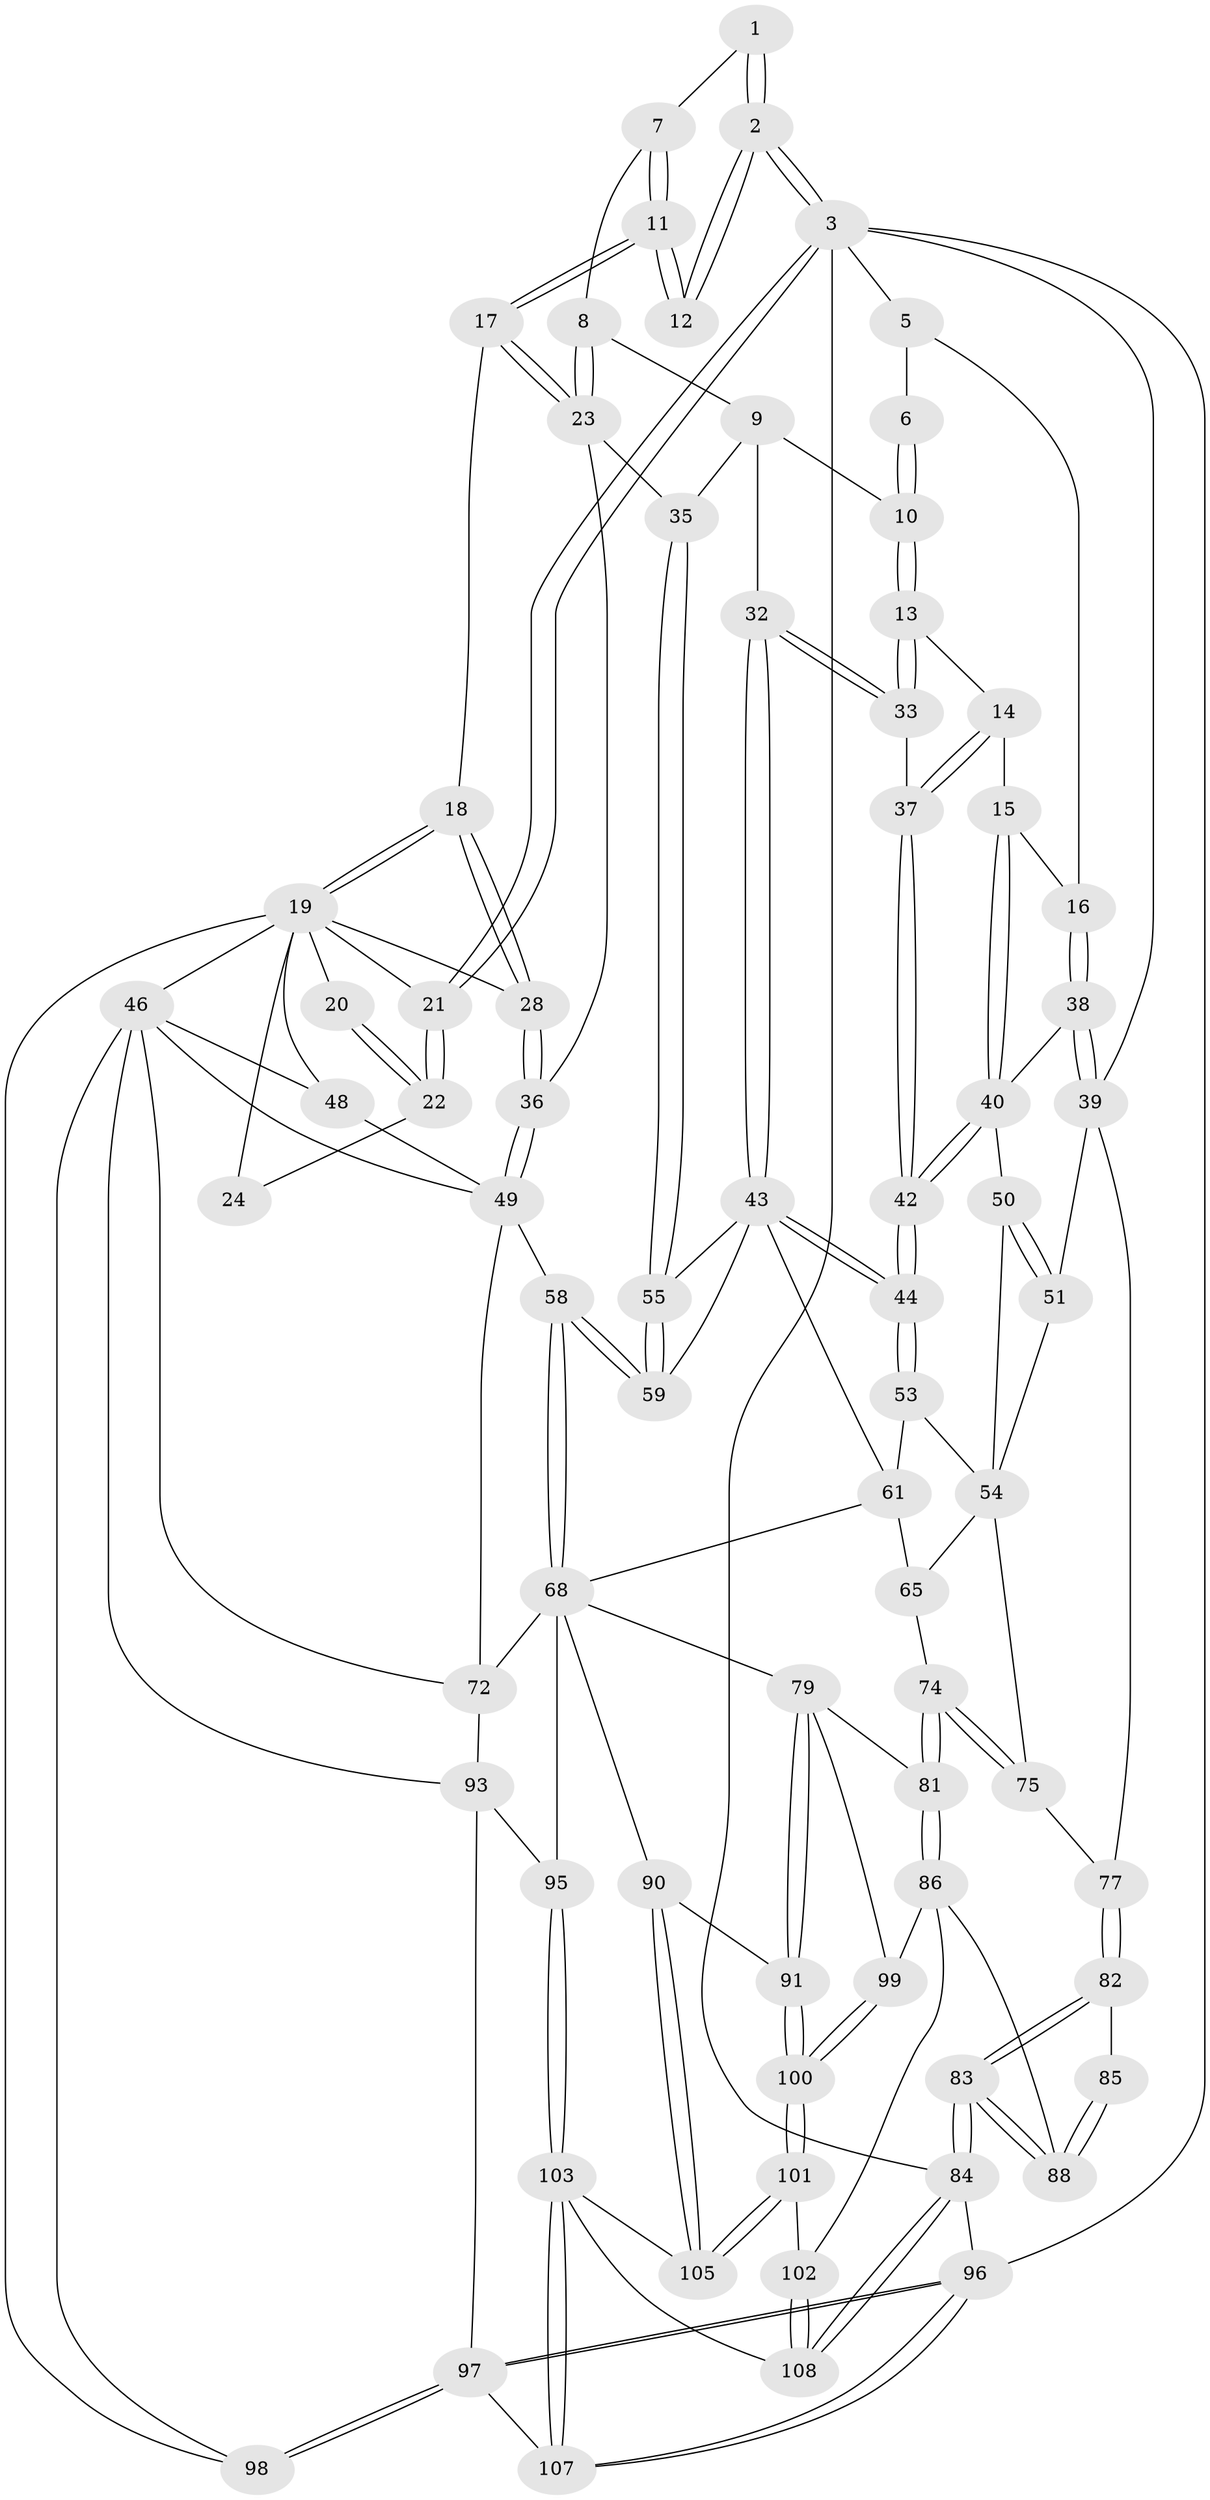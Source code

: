 // original degree distribution, {3: 0.037037037037037035, 6: 0.2222222222222222, 4: 0.2037037037037037, 5: 0.5370370370370371}
// Generated by graph-tools (version 1.1) at 2025/21/03/04/25 18:21:13]
// undirected, 75 vertices, 181 edges
graph export_dot {
graph [start="1"]
  node [color=gray90,style=filled];
  1 [pos="+0.461486651056121+0"];
  2 [pos="+1+0"];
  3 [pos="+1+0",super="+4"];
  5 [pos="+0+0"];
  6 [pos="+0.34810728337685887+0"];
  7 [pos="+0.556726662111248+0.06401043816035154"];
  8 [pos="+0.49442797451918874+0.1970865130235216"];
  9 [pos="+0.37860533356396003+0.22046860196784077",super="+31"];
  10 [pos="+0.29366334330359956+0.1500508988920163"];
  11 [pos="+0.6650007212945264+0.1658705382746966"];
  12 [pos="+0.9810028293604539+0"];
  13 [pos="+0.2399876498302128+0.1914264841414383"];
  14 [pos="+0.19943881858849744+0.21697088448331547"];
  15 [pos="+0.18252248480480562+0.22187793408305084"];
  16 [pos="+0.1705852499784553+0.2225115197989454"];
  17 [pos="+0.6752969675905466+0.22405076472869206"];
  18 [pos="+0.7320704525261493+0.2439548512530505"];
  19 [pos="+0.857014134951228+0.19382342351217227",super="+25"];
  20 [pos="+0.9451348136241893+0"];
  21 [pos="+1+0.35794656573173395"];
  22 [pos="+0.9735854382765957+0.26435729306601113"];
  23 [pos="+0.6110905554836783+0.28022094250835117",super="+34"];
  24 [pos="+0.9606014547716634+0.262376461804557"];
  28 [pos="+0.7405167358074026+0.2609390093130604"];
  32 [pos="+0.3583334646906606+0.38954028203188457"];
  33 [pos="+0.3151644288444545+0.350377695381517"];
  35 [pos="+0.5280512959897629+0.3618921650703321"];
  36 [pos="+0.704102843097276+0.4326936770538353"];
  37 [pos="+0.2505075904951826+0.34729490120600903"];
  38 [pos="+0.024285400813834696+0.262593138911537"];
  39 [pos="+0+0.2950054928601559",super="+52"];
  40 [pos="+0.17853190631326474+0.40003052163849695",super="+41"];
  42 [pos="+0.265288079396526+0.4347685186122824"];
  43 [pos="+0.36022747259067717+0.4097157317067322",super="+56"];
  44 [pos="+0.27577539775841026+0.44788630935159535"];
  46 [pos="+0.9931048415917908+0.5823971211048455",super="+92+47"];
  48 [pos="+0.80964381205491+0.37889543637547857"];
  49 [pos="+0.7191017992266233+0.4691441042123808",super="+57"];
  50 [pos="+0.1221665309627252+0.4630848661747312"];
  51 [pos="+0.05649910560617883+0.5127868937816218"];
  53 [pos="+0.2752980792662552+0.4495366190906219"];
  54 [pos="+0.24745531925672046+0.4746878580548166",super="+63"];
  55 [pos="+0.5104703099706586+0.42583550149289207"];
  58 [pos="+0.5920507701198569+0.5532492197895205"];
  59 [pos="+0.5312094194790279+0.48121920972275756"];
  61 [pos="+0.36550328521909337+0.5678392059621028",super="+62+70"];
  65 [pos="+0.2646507022551917+0.5945071071171486",super="+71"];
  68 [pos="+0.5687904696034065+0.5948345839060386",super="+73+69"];
  72 [pos="+0.6550625913750648+0.7261495521784603",super="+78"];
  74 [pos="+0.20278975420172723+0.7362325811058834"];
  75 [pos="+0.16676820801015632+0.6766648366908197",super="+76"];
  77 [pos="+0+0.49492811311444146"];
  79 [pos="+0.41552452774002746+0.8258162664964979",super="+80"];
  81 [pos="+0.2062516448695356+0.7505954193651103"];
  82 [pos="+0+0.5325851819414635"];
  83 [pos="+0+1"];
  84 [pos="+0+1"];
  85 [pos="+0.05471658736245429+0.7230152440985189"];
  86 [pos="+0.17532065161381896+0.8070573458931762",super="+87"];
  88 [pos="+0+1"];
  90 [pos="+0.4964694009508986+0.8782506041602556"];
  91 [pos="+0.4183640287187646+0.8302518592204875"];
  93 [pos="+0.8002666585843531+0.8705152248825453",super="+94"];
  95 [pos="+0.69697256702966+0.8711886815681606"];
  96 [pos="+1+1"];
  97 [pos="+1+1",super="+106"];
  98 [pos="+1+0.7907345867901605"];
  99 [pos="+0.24453295945591033+0.9012306585214627"];
  100 [pos="+0.2713157020307507+0.9603422788695929"];
  101 [pos="+0.26780372190023655+0.9686402207317237"];
  102 [pos="+0.26154667126083003+0.9792262812563094"];
  103 [pos="+0.6209267314858977+1",super="+104"];
  105 [pos="+0.49227449225772374+1"];
  107 [pos="+0.9006464743786532+1"];
  108 [pos="+0.26442655053904907+1"];
  1 -- 2;
  1 -- 2;
  1 -- 7;
  2 -- 3;
  2 -- 3;
  2 -- 12;
  2 -- 12;
  3 -- 21;
  3 -- 21;
  3 -- 96;
  3 -- 84;
  3 -- 5;
  3 -- 39;
  5 -- 6;
  5 -- 16;
  6 -- 10;
  6 -- 10;
  7 -- 8;
  7 -- 11;
  7 -- 11;
  8 -- 9;
  8 -- 23;
  8 -- 23;
  9 -- 10;
  9 -- 32;
  9 -- 35;
  10 -- 13;
  10 -- 13;
  11 -- 12;
  11 -- 12;
  11 -- 17;
  11 -- 17;
  13 -- 14;
  13 -- 33;
  13 -- 33;
  14 -- 15;
  14 -- 37;
  14 -- 37;
  15 -- 16;
  15 -- 40;
  15 -- 40;
  16 -- 38;
  16 -- 38;
  17 -- 18;
  17 -- 23;
  17 -- 23;
  18 -- 19;
  18 -- 19;
  18 -- 28;
  18 -- 28;
  19 -- 20;
  19 -- 48;
  19 -- 98;
  19 -- 21;
  19 -- 24 [weight=2];
  19 -- 28;
  19 -- 46;
  20 -- 22;
  20 -- 22;
  21 -- 22;
  21 -- 22;
  22 -- 24;
  23 -- 35;
  23 -- 36;
  28 -- 36;
  28 -- 36;
  32 -- 33;
  32 -- 33;
  32 -- 43;
  32 -- 43;
  33 -- 37;
  35 -- 55;
  35 -- 55;
  36 -- 49;
  36 -- 49;
  37 -- 42;
  37 -- 42;
  38 -- 39;
  38 -- 39;
  38 -- 40;
  39 -- 51;
  39 -- 77;
  40 -- 42;
  40 -- 42;
  40 -- 50;
  42 -- 44;
  42 -- 44;
  43 -- 44;
  43 -- 44;
  43 -- 59;
  43 -- 61;
  43 -- 55;
  44 -- 53;
  44 -- 53;
  46 -- 98;
  46 -- 93;
  46 -- 48;
  46 -- 49;
  46 -- 72;
  48 -- 49;
  49 -- 72;
  49 -- 58;
  50 -- 51;
  50 -- 51;
  50 -- 54;
  51 -- 54;
  53 -- 54;
  53 -- 61;
  54 -- 65;
  54 -- 75;
  55 -- 59;
  55 -- 59;
  58 -- 59;
  58 -- 59;
  58 -- 68;
  58 -- 68;
  61 -- 65 [weight=2];
  61 -- 68;
  65 -- 74;
  68 -- 72;
  68 -- 90;
  68 -- 95;
  68 -- 79;
  72 -- 93;
  74 -- 75;
  74 -- 75;
  74 -- 81;
  74 -- 81;
  75 -- 77;
  77 -- 82;
  77 -- 82;
  79 -- 91;
  79 -- 91;
  79 -- 81;
  79 -- 99;
  81 -- 86;
  81 -- 86;
  82 -- 83;
  82 -- 83;
  82 -- 85;
  83 -- 84;
  83 -- 84;
  83 -- 88;
  83 -- 88;
  84 -- 108;
  84 -- 108;
  84 -- 96;
  85 -- 88;
  85 -- 88;
  86 -- 99;
  86 -- 88;
  86 -- 102;
  90 -- 91;
  90 -- 105;
  90 -- 105;
  91 -- 100;
  91 -- 100;
  93 -- 97;
  93 -- 95;
  95 -- 103;
  95 -- 103;
  96 -- 97;
  96 -- 97;
  96 -- 107;
  96 -- 107;
  97 -- 98;
  97 -- 98;
  97 -- 107;
  99 -- 100;
  99 -- 100;
  100 -- 101;
  100 -- 101;
  101 -- 102;
  101 -- 105;
  101 -- 105;
  102 -- 108;
  102 -- 108;
  103 -- 107;
  103 -- 107;
  103 -- 105;
  103 -- 108;
}
